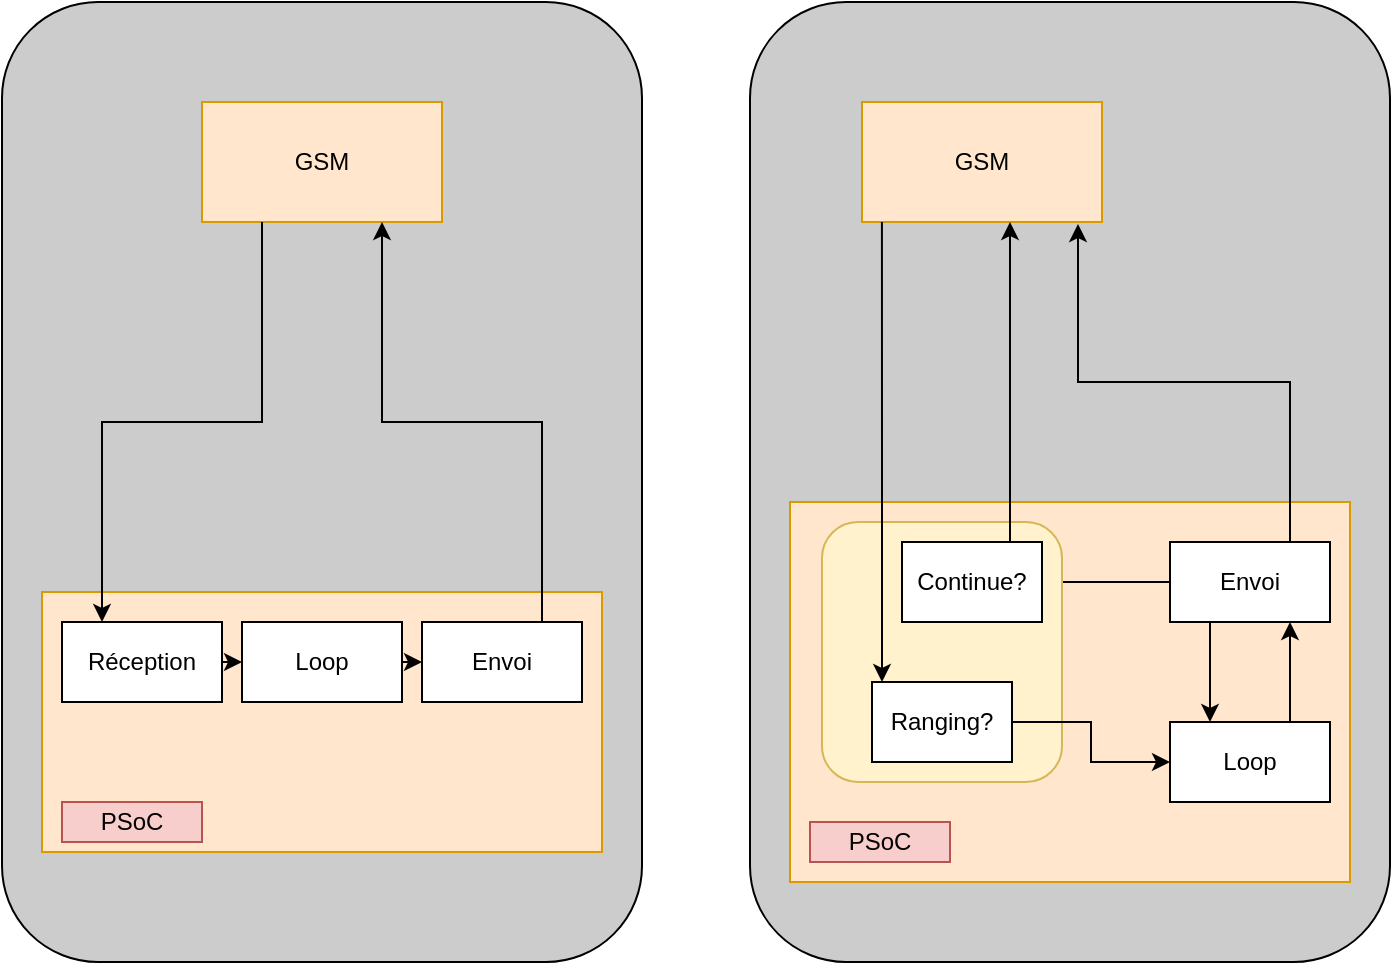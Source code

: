 <mxfile version="14.0.1" type="device"><diagram id="C5RBs43oDa-KdzZeNtuy" name="Page-1"><mxGraphModel dx="1038" dy="587" grid="1" gridSize="10" guides="1" tooltips="1" connect="1" arrows="1" fold="1" page="1" pageScale="1" pageWidth="827" pageHeight="1169" math="0" shadow="0"><root><mxCell id="WIyWlLk6GJQsqaUBKTNV-0"/><mxCell id="WIyWlLk6GJQsqaUBKTNV-1" parent="WIyWlLk6GJQsqaUBKTNV-0"/><mxCell id="FseMCh5xXkJ1p1UleDmF-1" value="" style="rounded=1;whiteSpace=wrap;html=1;fillColor=#CCCCCC;" vertex="1" parent="WIyWlLk6GJQsqaUBKTNV-1"><mxGeometry x="40" y="40" width="320" height="480" as="geometry"/></mxCell><mxCell id="FseMCh5xXkJ1p1UleDmF-3" value="GSM" style="rounded=0;whiteSpace=wrap;html=1;fillColor=#ffe6cc;strokeColor=#d79b00;" vertex="1" parent="WIyWlLk6GJQsqaUBKTNV-1"><mxGeometry x="140" y="90" width="120" height="60" as="geometry"/></mxCell><mxCell id="FseMCh5xXkJ1p1UleDmF-4" value="" style="rounded=0;whiteSpace=wrap;html=1;fillColor=#ffe6cc;strokeColor=#d79b00;" vertex="1" parent="WIyWlLk6GJQsqaUBKTNV-1"><mxGeometry x="60" y="335" width="280" height="130" as="geometry"/></mxCell><mxCell id="FseMCh5xXkJ1p1UleDmF-5" value="PSoC" style="rounded=0;whiteSpace=wrap;html=1;fillColor=#f8cecc;strokeColor=#b85450;" vertex="1" parent="WIyWlLk6GJQsqaUBKTNV-1"><mxGeometry x="70" y="440" width="70" height="20" as="geometry"/></mxCell><mxCell id="FseMCh5xXkJ1p1UleDmF-11" style="edgeStyle=orthogonalEdgeStyle;rounded=0;orthogonalLoop=1;jettySize=auto;html=1;exitX=1;exitY=0.5;exitDx=0;exitDy=0;entryX=0;entryY=0.5;entryDx=0;entryDy=0;" edge="1" parent="WIyWlLk6GJQsqaUBKTNV-1" source="FseMCh5xXkJ1p1UleDmF-6" target="FseMCh5xXkJ1p1UleDmF-7"><mxGeometry relative="1" as="geometry"/></mxCell><mxCell id="FseMCh5xXkJ1p1UleDmF-6" value="Réception" style="rounded=0;whiteSpace=wrap;html=1;fillColor=#ffffff;gradientColor=none;" vertex="1" parent="WIyWlLk6GJQsqaUBKTNV-1"><mxGeometry x="70" y="350" width="80" height="40" as="geometry"/></mxCell><mxCell id="FseMCh5xXkJ1p1UleDmF-12" style="edgeStyle=orthogonalEdgeStyle;rounded=0;orthogonalLoop=1;jettySize=auto;html=1;exitX=1;exitY=0.5;exitDx=0;exitDy=0;entryX=0;entryY=0.5;entryDx=0;entryDy=0;" edge="1" parent="WIyWlLk6GJQsqaUBKTNV-1" source="FseMCh5xXkJ1p1UleDmF-7" target="FseMCh5xXkJ1p1UleDmF-8"><mxGeometry relative="1" as="geometry"/></mxCell><mxCell id="FseMCh5xXkJ1p1UleDmF-7" value="Loop" style="rounded=0;whiteSpace=wrap;html=1;fillColor=#ffffff;gradientColor=none;" vertex="1" parent="WIyWlLk6GJQsqaUBKTNV-1"><mxGeometry x="160" y="350" width="80" height="40" as="geometry"/></mxCell><mxCell id="FseMCh5xXkJ1p1UleDmF-10" style="edgeStyle=orthogonalEdgeStyle;rounded=0;orthogonalLoop=1;jettySize=auto;html=1;exitX=0.75;exitY=0;exitDx=0;exitDy=0;entryX=0.75;entryY=1;entryDx=0;entryDy=0;" edge="1" parent="WIyWlLk6GJQsqaUBKTNV-1" source="FseMCh5xXkJ1p1UleDmF-8" target="FseMCh5xXkJ1p1UleDmF-3"><mxGeometry relative="1" as="geometry"/></mxCell><mxCell id="FseMCh5xXkJ1p1UleDmF-8" value="Envoi" style="rounded=0;whiteSpace=wrap;html=1;fillColor=#ffffff;gradientColor=none;" vertex="1" parent="WIyWlLk6GJQsqaUBKTNV-1"><mxGeometry x="250" y="350" width="80" height="40" as="geometry"/></mxCell><mxCell id="FseMCh5xXkJ1p1UleDmF-9" style="edgeStyle=orthogonalEdgeStyle;rounded=0;orthogonalLoop=1;jettySize=auto;html=1;exitX=0.25;exitY=1;exitDx=0;exitDy=0;entryX=0.25;entryY=0;entryDx=0;entryDy=0;" edge="1" parent="WIyWlLk6GJQsqaUBKTNV-1" source="FseMCh5xXkJ1p1UleDmF-3" target="FseMCh5xXkJ1p1UleDmF-6"><mxGeometry relative="1" as="geometry"/></mxCell><mxCell id="FseMCh5xXkJ1p1UleDmF-13" value="" style="rounded=1;whiteSpace=wrap;html=1;fillColor=#CCCCCC;" vertex="1" parent="WIyWlLk6GJQsqaUBKTNV-1"><mxGeometry x="414" y="40" width="320" height="480" as="geometry"/></mxCell><mxCell id="FseMCh5xXkJ1p1UleDmF-14" value="GSM" style="rounded=0;whiteSpace=wrap;html=1;fillColor=#ffe6cc;strokeColor=#d79b00;" vertex="1" parent="WIyWlLk6GJQsqaUBKTNV-1"><mxGeometry x="470" y="90" width="120" height="60" as="geometry"/></mxCell><mxCell id="FseMCh5xXkJ1p1UleDmF-15" value="" style="rounded=0;whiteSpace=wrap;html=1;fillColor=#ffe6cc;strokeColor=#d79b00;" vertex="1" parent="WIyWlLk6GJQsqaUBKTNV-1"><mxGeometry x="434" y="290" width="280" height="190" as="geometry"/></mxCell><mxCell id="FseMCh5xXkJ1p1UleDmF-16" value="PSoC" style="rounded=0;whiteSpace=wrap;html=1;fillColor=#f8cecc;strokeColor=#b85450;" vertex="1" parent="WIyWlLk6GJQsqaUBKTNV-1"><mxGeometry x="444" y="450" width="70" height="20" as="geometry"/></mxCell><mxCell id="FseMCh5xXkJ1p1UleDmF-21" style="edgeStyle=orthogonalEdgeStyle;rounded=0;orthogonalLoop=1;jettySize=auto;html=1;exitX=0.75;exitY=0;exitDx=0;exitDy=0;entryX=0.9;entryY=1.017;entryDx=0;entryDy=0;entryPerimeter=0;" edge="1" parent="WIyWlLk6GJQsqaUBKTNV-1" source="FseMCh5xXkJ1p1UleDmF-22" target="FseMCh5xXkJ1p1UleDmF-14"><mxGeometry relative="1" as="geometry"/></mxCell><mxCell id="FseMCh5xXkJ1p1UleDmF-29" style="edgeStyle=orthogonalEdgeStyle;rounded=0;orthogonalLoop=1;jettySize=auto;html=1;exitX=0.25;exitY=1;exitDx=0;exitDy=0;entryX=0.25;entryY=0;entryDx=0;entryDy=0;" edge="1" parent="WIyWlLk6GJQsqaUBKTNV-1" source="FseMCh5xXkJ1p1UleDmF-22" target="FseMCh5xXkJ1p1UleDmF-26"><mxGeometry relative="1" as="geometry"/></mxCell><mxCell id="FseMCh5xXkJ1p1UleDmF-38" style="edgeStyle=orthogonalEdgeStyle;rounded=0;orthogonalLoop=1;jettySize=auto;html=1;exitX=0;exitY=0.5;exitDx=0;exitDy=0;entryX=1;entryY=0.5;entryDx=0;entryDy=0;" edge="1" parent="WIyWlLk6GJQsqaUBKTNV-1" source="FseMCh5xXkJ1p1UleDmF-22" target="FseMCh5xXkJ1p1UleDmF-35"><mxGeometry relative="1" as="geometry"/></mxCell><mxCell id="FseMCh5xXkJ1p1UleDmF-22" value="Envoi" style="rounded=0;whiteSpace=wrap;html=1;fillColor=#ffffff;gradientColor=none;" vertex="1" parent="WIyWlLk6GJQsqaUBKTNV-1"><mxGeometry x="624" y="310" width="80" height="40" as="geometry"/></mxCell><mxCell id="FseMCh5xXkJ1p1UleDmF-28" style="edgeStyle=orthogonalEdgeStyle;rounded=0;orthogonalLoop=1;jettySize=auto;html=1;exitX=0.75;exitY=0;exitDx=0;exitDy=0;entryX=0.75;entryY=1;entryDx=0;entryDy=0;" edge="1" parent="WIyWlLk6GJQsqaUBKTNV-1" source="FseMCh5xXkJ1p1UleDmF-26" target="FseMCh5xXkJ1p1UleDmF-22"><mxGeometry relative="1" as="geometry"/></mxCell><mxCell id="FseMCh5xXkJ1p1UleDmF-26" value="Loop" style="rounded=0;whiteSpace=wrap;html=1;fillColor=#ffffff;gradientColor=none;" vertex="1" parent="WIyWlLk6GJQsqaUBKTNV-1"><mxGeometry x="624" y="400" width="80" height="40" as="geometry"/></mxCell><mxCell id="FseMCh5xXkJ1p1UleDmF-34" value="" style="rounded=1;whiteSpace=wrap;html=1;fillColor=#fff2cc;strokeColor=#d6b656;" vertex="1" parent="WIyWlLk6GJQsqaUBKTNV-1"><mxGeometry x="450" y="300" width="120" height="130" as="geometry"/></mxCell><mxCell id="FseMCh5xXkJ1p1UleDmF-39" style="edgeStyle=orthogonalEdgeStyle;rounded=0;orthogonalLoop=1;jettySize=auto;html=1;exitX=0.75;exitY=0;exitDx=0;exitDy=0;" edge="1" parent="WIyWlLk6GJQsqaUBKTNV-1" source="FseMCh5xXkJ1p1UleDmF-35"><mxGeometry relative="1" as="geometry"><mxPoint x="544" y="150" as="targetPoint"/><Array as="points"><mxPoint x="544" y="310"/></Array></mxGeometry></mxCell><mxCell id="FseMCh5xXkJ1p1UleDmF-35" value="Continue?" style="rounded=0;whiteSpace=wrap;html=1;" vertex="1" parent="WIyWlLk6GJQsqaUBKTNV-1"><mxGeometry x="490" y="310" width="70" height="40" as="geometry"/></mxCell><mxCell id="FseMCh5xXkJ1p1UleDmF-41" style="edgeStyle=orthogonalEdgeStyle;rounded=0;orthogonalLoop=1;jettySize=auto;html=1;exitX=1;exitY=0.5;exitDx=0;exitDy=0;entryX=0;entryY=0.5;entryDx=0;entryDy=0;" edge="1" parent="WIyWlLk6GJQsqaUBKTNV-1" source="FseMCh5xXkJ1p1UleDmF-37" target="FseMCh5xXkJ1p1UleDmF-26"><mxGeometry relative="1" as="geometry"/></mxCell><mxCell id="FseMCh5xXkJ1p1UleDmF-37" value="Ranging?" style="rounded=0;whiteSpace=wrap;html=1;" vertex="1" parent="WIyWlLk6GJQsqaUBKTNV-1"><mxGeometry x="475" y="380" width="70" height="40" as="geometry"/></mxCell><mxCell id="FseMCh5xXkJ1p1UleDmF-40" style="edgeStyle=orthogonalEdgeStyle;rounded=0;orthogonalLoop=1;jettySize=auto;html=1;exitX=0.083;exitY=1;exitDx=0;exitDy=0;exitPerimeter=0;" edge="1" parent="WIyWlLk6GJQsqaUBKTNV-1" source="FseMCh5xXkJ1p1UleDmF-14"><mxGeometry relative="1" as="geometry"><mxPoint x="500" y="150" as="sourcePoint"/><mxPoint x="480" y="380" as="targetPoint"/><Array as="points"/></mxGeometry></mxCell></root></mxGraphModel></diagram></mxfile>